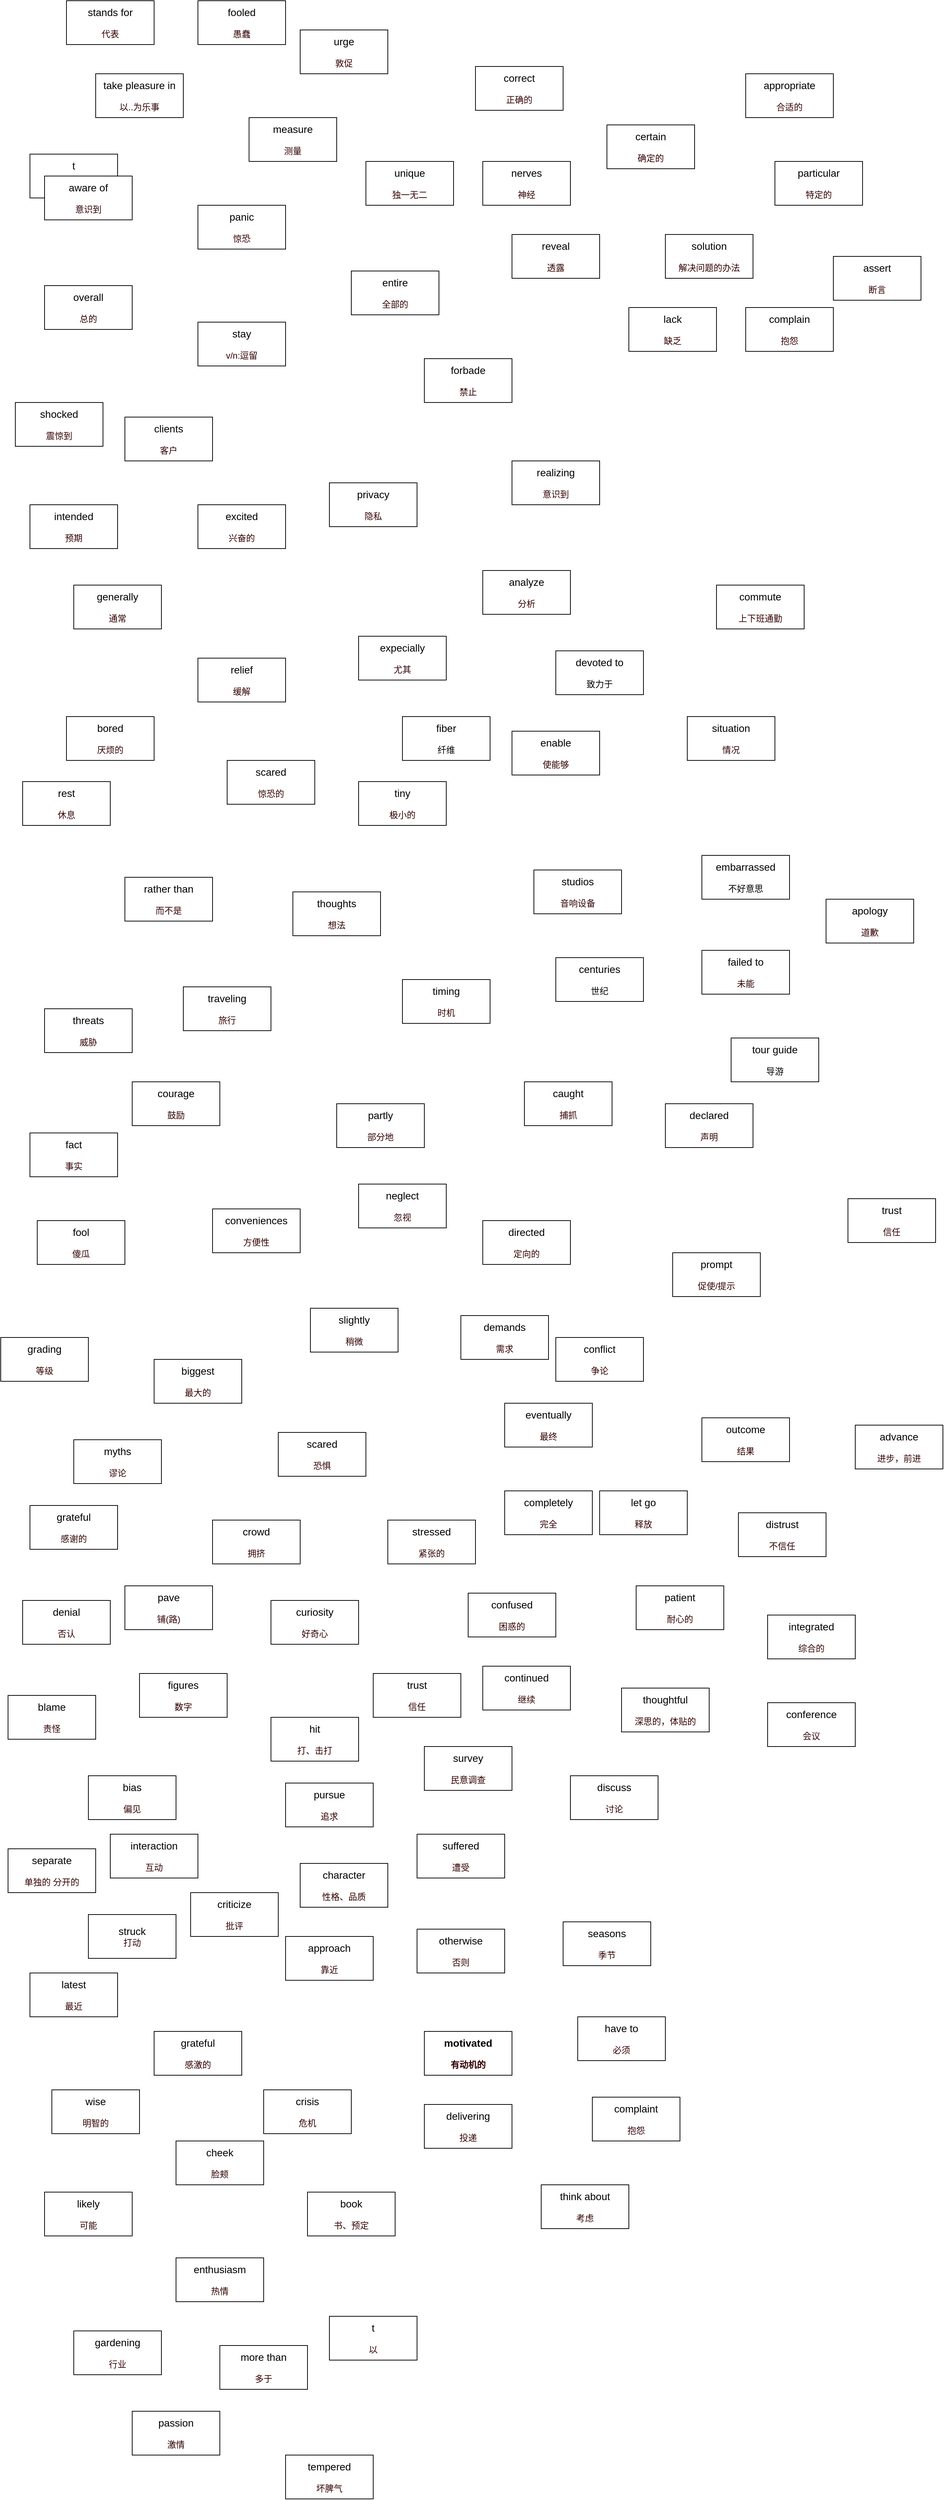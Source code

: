 <mxfile>
    <diagram id="ttYuPCzGJ3HdLokVk0_G" name="第 1 页">
        <mxGraphModel dx="1618" dy="617" grid="1" gridSize="10" guides="1" tooltips="1" connect="1" arrows="1" fold="1" page="1" pageScale="1" pageWidth="827" pageHeight="1169" math="0" shadow="0">
            <root>
                <mxCell id="0"/>
                <mxCell id="1" parent="0"/>
                <mxCell id="2" value="&lt;font style=&quot;font-size: 14px&quot;&gt;take pleasure in&lt;br&gt;&lt;/font&gt;&lt;br&gt;&lt;font color=&quot;#330000&quot;&gt;以..为乐事&lt;/font&gt;" style="rounded=0;whiteSpace=wrap;html=1;" parent="1" vertex="1">
                    <mxGeometry x="120" y="140" width="120" height="60" as="geometry"/>
                </mxCell>
                <mxCell id="3" value="&lt;font style=&quot;font-size: 14px&quot;&gt;t&lt;br&gt;&lt;/font&gt;&lt;br&gt;&lt;font color=&quot;#330000&quot;&gt;以&lt;/font&gt;" style="rounded=0;whiteSpace=wrap;html=1;" parent="1" vertex="1">
                    <mxGeometry x="30" y="250" width="120" height="60" as="geometry"/>
                </mxCell>
                <mxCell id="4" value="&lt;font style=&quot;font-size: 14px&quot;&gt;overall&lt;br&gt;&lt;/font&gt;&lt;br&gt;&lt;font color=&quot;#330000&quot;&gt;总的&lt;/font&gt;" style="rounded=0;whiteSpace=wrap;html=1;" parent="1" vertex="1">
                    <mxGeometry x="50" y="430" width="120" height="60" as="geometry"/>
                </mxCell>
                <mxCell id="6" value="&lt;font style=&quot;font-size: 14px&quot;&gt;stay&lt;br&gt;&lt;/font&gt;&lt;br&gt;&lt;font color=&quot;#330000&quot;&gt;v/n:逗留&lt;/font&gt;" style="rounded=0;whiteSpace=wrap;html=1;" parent="1" vertex="1">
                    <mxGeometry x="260" y="480" width="120" height="60" as="geometry"/>
                </mxCell>
                <mxCell id="8" value="&lt;font style=&quot;font-size: 14px&quot;&gt;entire&lt;br&gt;&lt;/font&gt;&lt;br&gt;&lt;font color=&quot;#330000&quot;&gt;全部的&lt;/font&gt;" style="rounded=0;whiteSpace=wrap;html=1;" parent="1" vertex="1">
                    <mxGeometry x="470" y="410" width="120" height="60" as="geometry"/>
                </mxCell>
                <mxCell id="9" value="&lt;font style=&quot;font-size: 14px&quot;&gt;correct&lt;br&gt;&lt;/font&gt;&lt;br&gt;&lt;font color=&quot;#330000&quot;&gt;正确的&lt;/font&gt;" style="rounded=0;whiteSpace=wrap;html=1;" parent="1" vertex="1">
                    <mxGeometry x="640" y="130" width="120" height="60" as="geometry"/>
                </mxCell>
                <mxCell id="10" value="&lt;font style=&quot;font-size: 14px&quot;&gt;unique&lt;br&gt;&lt;/font&gt;&lt;br&gt;&lt;font color=&quot;#330000&quot;&gt;独一无二&lt;/font&gt;" style="rounded=0;whiteSpace=wrap;html=1;" parent="1" vertex="1">
                    <mxGeometry x="490" y="260" width="120" height="60" as="geometry"/>
                </mxCell>
                <mxCell id="11" value="&lt;font style=&quot;font-size: 14px&quot;&gt;forbade&lt;br&gt;&lt;/font&gt;&lt;br&gt;&lt;font color=&quot;#330000&quot;&gt;禁止&lt;/font&gt;" style="rounded=0;whiteSpace=wrap;html=1;" parent="1" vertex="1">
                    <mxGeometry x="570" y="530" width="120" height="60" as="geometry"/>
                </mxCell>
                <mxCell id="12" value="&lt;font style=&quot;font-size: 14px&quot;&gt;reveal&lt;br&gt;&lt;/font&gt;&lt;br&gt;&lt;font color=&quot;#330000&quot;&gt;透露&lt;/font&gt;" style="rounded=0;whiteSpace=wrap;html=1;" parent="1" vertex="1">
                    <mxGeometry x="690" y="360" width="120" height="60" as="geometry"/>
                </mxCell>
                <mxCell id="13" value="&lt;font style=&quot;font-size: 14px&quot;&gt;clients&lt;br&gt;&lt;/font&gt;&lt;br&gt;&lt;font color=&quot;#330000&quot;&gt;客户&lt;/font&gt;" style="rounded=0;whiteSpace=wrap;html=1;" parent="1" vertex="1">
                    <mxGeometry x="160" y="610" width="120" height="60" as="geometry"/>
                </mxCell>
                <mxCell id="14" value="&lt;font style=&quot;font-size: 14px&quot;&gt;privacy&lt;br&gt;&lt;/font&gt;&lt;br&gt;&lt;font color=&quot;#330000&quot;&gt;隐私&lt;/font&gt;" style="rounded=0;whiteSpace=wrap;html=1;" parent="1" vertex="1">
                    <mxGeometry x="440" y="700" width="120" height="60" as="geometry"/>
                </mxCell>
                <mxCell id="15" value="&lt;font style=&quot;font-size: 14px&quot;&gt;urge&lt;br&gt;&lt;/font&gt;&lt;br&gt;&lt;font color=&quot;#330000&quot;&gt;敦促&lt;/font&gt;" style="rounded=0;whiteSpace=wrap;html=1;" parent="1" vertex="1">
                    <mxGeometry x="400" y="80" width="120" height="60" as="geometry"/>
                </mxCell>
                <mxCell id="16" value="&lt;font style=&quot;font-size: 14px&quot;&gt;realizing&lt;br&gt;&lt;/font&gt;&lt;br&gt;&lt;font color=&quot;#330000&quot;&gt;意识到&lt;/font&gt;" style="rounded=0;whiteSpace=wrap;html=1;" parent="1" vertex="1">
                    <mxGeometry x="690" y="670" width="120" height="60" as="geometry"/>
                </mxCell>
                <mxCell id="17" value="&lt;font style=&quot;font-size: 14px&quot;&gt;excited&lt;br&gt;&lt;/font&gt;&lt;br&gt;&lt;font color=&quot;#330000&quot;&gt;兴奋的&lt;/font&gt;" style="rounded=0;whiteSpace=wrap;html=1;" parent="1" vertex="1">
                    <mxGeometry x="260" y="730" width="120" height="60" as="geometry"/>
                </mxCell>
                <mxCell id="18" value="&lt;font style=&quot;font-size: 14px&quot;&gt;measure&lt;br&gt;&lt;/font&gt;&lt;br&gt;&lt;font color=&quot;#330000&quot;&gt;测量&lt;/font&gt;" style="rounded=0;whiteSpace=wrap;html=1;" parent="1" vertex="1">
                    <mxGeometry x="330" y="200" width="120" height="60" as="geometry"/>
                </mxCell>
                <mxCell id="19" value="&lt;font style=&quot;font-size: 14px&quot;&gt;stands for&lt;br&gt;&lt;/font&gt;&lt;br&gt;&lt;font color=&quot;#330000&quot;&gt;代表&lt;/font&gt;" style="rounded=0;whiteSpace=wrap;html=1;" parent="1" vertex="1">
                    <mxGeometry x="80" y="40" width="120" height="60" as="geometry"/>
                </mxCell>
                <mxCell id="20" value="&lt;font style=&quot;font-size: 14px&quot;&gt;aware of&lt;br&gt;&lt;/font&gt;&lt;br&gt;&lt;font color=&quot;#330000&quot;&gt;意识到&lt;/font&gt;" style="rounded=0;whiteSpace=wrap;html=1;" parent="1" vertex="1">
                    <mxGeometry x="50" y="280" width="120" height="60" as="geometry"/>
                </mxCell>
                <mxCell id="21" value="&lt;font style=&quot;font-size: 14px&quot;&gt;relief&lt;br&gt;&lt;/font&gt;&lt;br&gt;&lt;font color=&quot;#330000&quot;&gt;缓解&lt;/font&gt;" style="rounded=0;whiteSpace=wrap;html=1;" parent="1" vertex="1">
                    <mxGeometry x="260" y="940" width="120" height="60" as="geometry"/>
                </mxCell>
                <mxCell id="22" value="&lt;font style=&quot;font-size: 14px&quot;&gt;generally&lt;br&gt;&lt;/font&gt;&lt;br&gt;&lt;font color=&quot;#330000&quot;&gt;通常&lt;/font&gt;" style="rounded=0;whiteSpace=wrap;html=1;" parent="1" vertex="1">
                    <mxGeometry x="90" y="840" width="120" height="60" as="geometry"/>
                </mxCell>
                <mxCell id="23" value="&lt;span style=&quot;font-size: 14px&quot;&gt;expecially&lt;/span&gt;&lt;br&gt;&lt;br&gt;&lt;font color=&quot;#330000&quot;&gt;尤其&lt;/font&gt;" style="rounded=0;whiteSpace=wrap;html=1;" parent="1" vertex="1">
                    <mxGeometry x="480" y="910" width="120" height="60" as="geometry"/>
                </mxCell>
                <mxCell id="24" value="&lt;font style=&quot;font-size: 14px&quot;&gt;bored&lt;br&gt;&lt;/font&gt;&lt;br&gt;&lt;font color=&quot;#330000&quot;&gt;厌烦的&lt;/font&gt;" style="rounded=0;whiteSpace=wrap;html=1;" parent="1" vertex="1">
                    <mxGeometry x="80" y="1020" width="120" height="60" as="geometry"/>
                </mxCell>
                <mxCell id="25" value="&lt;font style=&quot;font-size: 14px&quot;&gt;scared&lt;br&gt;&lt;/font&gt;&lt;br&gt;&lt;font color=&quot;#330000&quot;&gt;惊恐的&lt;/font&gt;" style="rounded=0;whiteSpace=wrap;html=1;" parent="1" vertex="1">
                    <mxGeometry x="300" y="1080" width="120" height="60" as="geometry"/>
                </mxCell>
                <mxCell id="26" value="&lt;font style=&quot;font-size: 14px&quot;&gt;enable&lt;br&gt;&lt;/font&gt;&lt;br&gt;&lt;font color=&quot;#330000&quot;&gt;使能够&lt;/font&gt;" style="rounded=0;whiteSpace=wrap;html=1;" parent="1" vertex="1">
                    <mxGeometry x="690" y="1040" width="120" height="60" as="geometry"/>
                </mxCell>
                <mxCell id="27" value="&lt;font style=&quot;font-size: 14px&quot;&gt;analyze&lt;br&gt;&lt;/font&gt;&lt;br&gt;&lt;font color=&quot;#330000&quot;&gt;分析&lt;/font&gt;" style="rounded=0;whiteSpace=wrap;html=1;" parent="1" vertex="1">
                    <mxGeometry x="650" y="820" width="120" height="60" as="geometry"/>
                </mxCell>
                <mxCell id="28" value="&lt;font style=&quot;font-size: 14px&quot;&gt;fooled&lt;br&gt;&lt;/font&gt;&lt;br&gt;&lt;font color=&quot;#330000&quot;&gt;愚蠢&lt;/font&gt;" style="rounded=0;whiteSpace=wrap;html=1;" parent="1" vertex="1">
                    <mxGeometry x="260" y="40" width="120" height="60" as="geometry"/>
                </mxCell>
                <mxCell id="29" value="&lt;font style=&quot;font-size: 14px&quot;&gt;rest&lt;br&gt;&lt;/font&gt;&lt;br&gt;&lt;font color=&quot;#330000&quot;&gt;休息&lt;/font&gt;" style="rounded=0;whiteSpace=wrap;html=1;" parent="1" vertex="1">
                    <mxGeometry x="20" y="1109" width="120" height="60" as="geometry"/>
                </mxCell>
                <mxCell id="30" value="&lt;font style=&quot;font-size: 14px&quot;&gt;tiny&lt;br&gt;&lt;/font&gt;&lt;br&gt;&lt;font color=&quot;#330000&quot;&gt;极小的&lt;/font&gt;" style="rounded=0;whiteSpace=wrap;html=1;" parent="1" vertex="1">
                    <mxGeometry x="480" y="1109" width="120" height="60" as="geometry"/>
                </mxCell>
                <mxCell id="31" value="&lt;span style=&quot;font-size: 14px&quot;&gt;fiber&lt;br&gt;&lt;/span&gt;&lt;br&gt;纤维" style="rounded=0;whiteSpace=wrap;html=1;" parent="1" vertex="1">
                    <mxGeometry x="540" y="1020" width="120" height="60" as="geometry"/>
                </mxCell>
                <mxCell id="32" value="&lt;font style=&quot;font-size: 14px&quot;&gt;rather than&lt;br&gt;&lt;/font&gt;&lt;br&gt;&lt;font color=&quot;#330000&quot;&gt;而不是&lt;/font&gt;" style="rounded=0;whiteSpace=wrap;html=1;" parent="1" vertex="1">
                    <mxGeometry x="160" y="1240" width="120" height="60" as="geometry"/>
                </mxCell>
                <mxCell id="33" value="&lt;font style=&quot;font-size: 14px&quot;&gt;thoughts&lt;br&gt;&lt;/font&gt;&lt;br&gt;&lt;font color=&quot;#330000&quot;&gt;想法&lt;/font&gt;" style="rounded=0;whiteSpace=wrap;html=1;" parent="1" vertex="1">
                    <mxGeometry x="390" y="1260" width="120" height="60" as="geometry"/>
                </mxCell>
                <mxCell id="34" value="&lt;font style=&quot;font-size: 14px&quot;&gt;timing&lt;br&gt;&lt;/font&gt;&lt;font color=&quot;#330000&quot;&gt;&lt;br&gt;时机&lt;br&gt;&lt;/font&gt;" style="rounded=0;whiteSpace=wrap;html=1;" parent="1" vertex="1">
                    <mxGeometry x="540" y="1380" width="120" height="60" as="geometry"/>
                </mxCell>
                <mxCell id="35" value="&lt;font style=&quot;font-size: 14px&quot;&gt;traveling&lt;br&gt;&lt;/font&gt;&lt;br&gt;&lt;font color=&quot;#330000&quot;&gt;旅行&lt;/font&gt;" style="rounded=0;whiteSpace=wrap;html=1;" parent="1" vertex="1">
                    <mxGeometry x="240" y="1390" width="120" height="60" as="geometry"/>
                </mxCell>
                <mxCell id="36" value="&lt;font style=&quot;font-size: 14px&quot;&gt;courage&lt;br&gt;&lt;/font&gt;&lt;br&gt;&lt;font color=&quot;#330000&quot;&gt;鼓励&lt;/font&gt;" style="rounded=0;whiteSpace=wrap;html=1;" parent="1" vertex="1">
                    <mxGeometry x="170" y="1520" width="120" height="60" as="geometry"/>
                </mxCell>
                <mxCell id="37" value="&lt;font style=&quot;font-size: 14px&quot;&gt;partly&lt;br&gt;&lt;/font&gt;&lt;br&gt;&lt;font color=&quot;#330000&quot;&gt;部分地&lt;/font&gt;" style="rounded=0;whiteSpace=wrap;html=1;" parent="1" vertex="1">
                    <mxGeometry x="450" y="1550" width="120" height="60" as="geometry"/>
                </mxCell>
                <mxCell id="38" value="&lt;font style=&quot;font-size: 14px&quot;&gt;threats&lt;br&gt;&lt;/font&gt;&lt;br&gt;&lt;font color=&quot;#330000&quot;&gt;威胁&lt;/font&gt;" style="rounded=0;whiteSpace=wrap;html=1;" parent="1" vertex="1">
                    <mxGeometry x="50" y="1420" width="120" height="60" as="geometry"/>
                </mxCell>
                <mxCell id="39" value="&lt;font style=&quot;font-size: 14px&quot;&gt;fool&lt;br&gt;&lt;/font&gt;&lt;br&gt;&lt;font color=&quot;#330000&quot;&gt;傻瓜&lt;/font&gt;" style="rounded=0;whiteSpace=wrap;html=1;" parent="1" vertex="1">
                    <mxGeometry x="40" y="1710" width="120" height="60" as="geometry"/>
                </mxCell>
                <mxCell id="40" value="&lt;span style=&quot;font-size: 14px&quot;&gt;conveniences&lt;br&gt;&lt;/span&gt;&lt;br&gt;&lt;font color=&quot;#330000&quot;&gt;方便性&lt;/font&gt;" style="rounded=0;whiteSpace=wrap;html=1;" parent="1" vertex="1">
                    <mxGeometry x="280" y="1694" width="120" height="60" as="geometry"/>
                </mxCell>
                <mxCell id="41" value="&lt;font style=&quot;font-size: 14px&quot;&gt;caught&lt;br&gt;&lt;/font&gt;&lt;br&gt;&lt;font color=&quot;#330000&quot;&gt;捕抓&lt;/font&gt;" style="rounded=0;whiteSpace=wrap;html=1;" parent="1" vertex="1">
                    <mxGeometry x="707" y="1520" width="120" height="60" as="geometry"/>
                </mxCell>
                <mxCell id="42" value="&lt;font style=&quot;font-size: 14px&quot;&gt;directed&lt;br&gt;&lt;/font&gt;&lt;br&gt;&lt;font color=&quot;#330000&quot;&gt;定向的&lt;/font&gt;" style="rounded=0;whiteSpace=wrap;html=1;" parent="1" vertex="1">
                    <mxGeometry x="650" y="1710" width="120" height="60" as="geometry"/>
                </mxCell>
                <mxCell id="44" value="&lt;font style=&quot;font-size: 14px&quot;&gt;neglect&lt;br&gt;&lt;/font&gt;&lt;br&gt;&lt;font color=&quot;#330000&quot;&gt;忽视&lt;/font&gt;" style="rounded=0;whiteSpace=wrap;html=1;" parent="1" vertex="1">
                    <mxGeometry x="480" y="1660" width="120" height="60" as="geometry"/>
                </mxCell>
                <mxCell id="45" value="&lt;font style=&quot;font-size: 14px&quot;&gt;studios&lt;br&gt;&lt;/font&gt;&lt;br&gt;&lt;font color=&quot;#330000&quot;&gt;音响设备&lt;/font&gt;" style="rounded=0;whiteSpace=wrap;html=1;" parent="1" vertex="1">
                    <mxGeometry x="720" y="1230" width="120" height="60" as="geometry"/>
                </mxCell>
                <mxCell id="46" value="&lt;font style=&quot;font-size: 14px&quot;&gt;failed to&lt;br&gt;&lt;/font&gt;&lt;br&gt;&lt;font color=&quot;#330000&quot;&gt;未能&lt;/font&gt;" style="rounded=0;whiteSpace=wrap;html=1;" parent="1" vertex="1">
                    <mxGeometry x="950" y="1340" width="120" height="60" as="geometry"/>
                </mxCell>
                <mxCell id="47" value="&lt;font style=&quot;font-size: 14px&quot;&gt;embarrassed&lt;br&gt;&lt;/font&gt;&lt;br&gt;不好意思" style="rounded=0;whiteSpace=wrap;html=1;" parent="1" vertex="1">
                    <mxGeometry x="950" y="1210" width="120" height="60" as="geometry"/>
                </mxCell>
                <mxCell id="48" value="&lt;font style=&quot;font-size: 14px&quot;&gt;tour guide&lt;br&gt;&lt;/font&gt;&lt;br&gt;导游" style="rounded=0;whiteSpace=wrap;html=1;" parent="1" vertex="1">
                    <mxGeometry x="990" y="1460" width="120" height="60" as="geometry"/>
                </mxCell>
                <mxCell id="49" value="&lt;font style=&quot;font-size: 14px&quot;&gt;biggest&lt;br&gt;&lt;/font&gt;&lt;br&gt;&lt;font color=&quot;#330000&quot;&gt;最大的&lt;/font&gt;" style="rounded=0;whiteSpace=wrap;html=1;" parent="1" vertex="1">
                    <mxGeometry x="200" y="1900" width="120" height="60" as="geometry"/>
                </mxCell>
                <mxCell id="50" value="&lt;font style=&quot;font-size: 14px&quot;&gt;slightly&lt;br&gt;&lt;/font&gt;&lt;br&gt;&lt;font color=&quot;#330000&quot;&gt;稍微&lt;/font&gt;" style="rounded=0;whiteSpace=wrap;html=1;" parent="1" vertex="1">
                    <mxGeometry x="414" y="1830" width="120" height="60" as="geometry"/>
                </mxCell>
                <mxCell id="51" value="&lt;font style=&quot;font-size: 14px&quot;&gt;grading&lt;br&gt;&lt;/font&gt;&lt;br&gt;&lt;font color=&quot;#330000&quot;&gt;等级&lt;/font&gt;" style="rounded=0;whiteSpace=wrap;html=1;" parent="1" vertex="1">
                    <mxGeometry x="-10" y="1870" width="120" height="60" as="geometry"/>
                </mxCell>
                <mxCell id="52" value="&lt;font style=&quot;font-size: 14px&quot;&gt;scared&lt;br&gt;&lt;/font&gt;&lt;br&gt;&lt;font color=&quot;#330000&quot;&gt;恐惧&lt;/font&gt;" style="rounded=0;whiteSpace=wrap;html=1;" parent="1" vertex="1">
                    <mxGeometry x="370" y="2000" width="120" height="60" as="geometry"/>
                </mxCell>
                <mxCell id="53" value="&lt;font style=&quot;font-size: 14px&quot;&gt;myths&lt;br&gt;&lt;/font&gt;&lt;br&gt;&lt;font color=&quot;#330000&quot;&gt;谬论&lt;/font&gt;" style="rounded=0;whiteSpace=wrap;html=1;" parent="1" vertex="1">
                    <mxGeometry x="90" y="2010" width="120" height="60" as="geometry"/>
                </mxCell>
                <mxCell id="54" value="&lt;font style=&quot;font-size: 14px&quot;&gt;crowd&lt;br&gt;&lt;/font&gt;&lt;br&gt;&lt;font color=&quot;#330000&quot;&gt;拥挤&lt;/font&gt;" style="rounded=0;whiteSpace=wrap;html=1;" parent="1" vertex="1">
                    <mxGeometry x="280" y="2120" width="120" height="60" as="geometry"/>
                </mxCell>
                <mxCell id="55" value="&lt;font style=&quot;font-size: 14px&quot;&gt;panic&lt;br&gt;&lt;/font&gt;&lt;br&gt;&lt;font color=&quot;#330000&quot;&gt;惊恐&lt;/font&gt;" style="rounded=0;whiteSpace=wrap;html=1;" parent="1" vertex="1">
                    <mxGeometry x="260" y="320" width="120" height="60" as="geometry"/>
                </mxCell>
                <mxCell id="56" value="&lt;font style=&quot;font-size: 14px&quot;&gt;intended&lt;br&gt;&lt;/font&gt;&lt;br&gt;&lt;font color=&quot;#330000&quot;&gt;预期&lt;/font&gt;" style="rounded=0;whiteSpace=wrap;html=1;" parent="1" vertex="1">
                    <mxGeometry x="30" y="730" width="120" height="60" as="geometry"/>
                </mxCell>
                <mxCell id="57" value="&lt;font style=&quot;font-size: 14px&quot;&gt;declared&lt;br&gt;&lt;/font&gt;&lt;br&gt;&lt;font color=&quot;#330000&quot;&gt;声明&lt;/font&gt;" style="rounded=0;whiteSpace=wrap;html=1;" parent="1" vertex="1">
                    <mxGeometry x="900" y="1550" width="120" height="60" as="geometry"/>
                </mxCell>
                <mxCell id="58" value="&lt;span style=&quot;font-size: 14px&quot;&gt;certain&lt;br&gt;&lt;/span&gt;&lt;br&gt;&lt;font color=&quot;#330000&quot;&gt;确定的&lt;/font&gt;" style="rounded=0;whiteSpace=wrap;html=1;" parent="1" vertex="1">
                    <mxGeometry x="820" y="210" width="120" height="60" as="geometry"/>
                </mxCell>
                <mxCell id="59" value="&lt;font style=&quot;font-size: 14px&quot;&gt;solution&lt;br&gt;&lt;/font&gt;&lt;br&gt;&lt;font color=&quot;#330000&quot;&gt;解决问题的办法&lt;/font&gt;" style="rounded=0;whiteSpace=wrap;html=1;" parent="1" vertex="1">
                    <mxGeometry x="900" y="360" width="120" height="60" as="geometry"/>
                </mxCell>
                <mxCell id="60" value="&lt;font style=&quot;font-size: 14px&quot;&gt;prompt&lt;br&gt;&lt;/font&gt;&lt;br&gt;&lt;font color=&quot;#330000&quot;&gt;促使/提示&lt;/font&gt;" style="rounded=0;whiteSpace=wrap;html=1;" parent="1" vertex="1">
                    <mxGeometry x="910" y="1754" width="120" height="60" as="geometry"/>
                </mxCell>
                <mxCell id="61" value="&lt;font style=&quot;font-size: 14px&quot;&gt;trust&lt;br&gt;&lt;/font&gt;&lt;br&gt;&lt;font color=&quot;#330000&quot;&gt;信任&lt;/font&gt;" style="rounded=0;whiteSpace=wrap;html=1;" parent="1" vertex="1">
                    <mxGeometry x="1150" y="1680" width="120" height="60" as="geometry"/>
                </mxCell>
                <mxCell id="62" value="&lt;font style=&quot;font-size: 14px&quot;&gt;grateful&lt;br&gt;&lt;/font&gt;&lt;br&gt;&lt;font color=&quot;#330000&quot;&gt;感谢的&lt;/font&gt;" style="rounded=0;whiteSpace=wrap;html=1;" parent="1" vertex="1">
                    <mxGeometry x="30" y="2100" width="120" height="60" as="geometry"/>
                </mxCell>
                <mxCell id="63" value="&lt;font style=&quot;font-size: 14px&quot;&gt;pave&lt;br&gt;&lt;/font&gt;&lt;br&gt;&lt;font color=&quot;#330000&quot;&gt;铺(&lt;/font&gt;&lt;span style=&quot;color: rgb(51 , 0 , 0)&quot;&gt;路&lt;/span&gt;&lt;font color=&quot;#330000&quot;&gt;)&lt;/font&gt;" style="rounded=0;whiteSpace=wrap;html=1;" parent="1" vertex="1">
                    <mxGeometry x="160" y="2210" width="120" height="60" as="geometry"/>
                </mxCell>
                <mxCell id="64" value="&lt;font style=&quot;font-size: 14px&quot;&gt;curiosity&lt;br&gt;&lt;/font&gt;&lt;br&gt;&lt;font color=&quot;#330000&quot;&gt;好奇心&lt;/font&gt;" style="rounded=0;whiteSpace=wrap;html=1;" parent="1" vertex="1">
                    <mxGeometry x="360" y="2230" width="120" height="60" as="geometry"/>
                </mxCell>
                <mxCell id="65" value="&lt;font style=&quot;font-size: 14px&quot;&gt;stressed&lt;br&gt;&lt;/font&gt;&lt;br&gt;&lt;font color=&quot;#330000&quot;&gt;紧张的&lt;/font&gt;" style="rounded=0;whiteSpace=wrap;html=1;" parent="1" vertex="1">
                    <mxGeometry x="520" y="2120" width="120" height="60" as="geometry"/>
                </mxCell>
                <mxCell id="66" value="&lt;font style=&quot;font-size: 14px&quot;&gt;eventually&lt;br&gt;&lt;/font&gt;&lt;br&gt;&lt;font color=&quot;#330000&quot;&gt;最终&lt;/font&gt;" style="rounded=0;whiteSpace=wrap;html=1;" vertex="1" parent="1">
                    <mxGeometry x="680" y="1960" width="120" height="60" as="geometry"/>
                </mxCell>
                <mxCell id="67" value="&lt;font style=&quot;font-size: 14px&quot;&gt;denial&lt;br&gt;&lt;/font&gt;&lt;br&gt;&lt;font color=&quot;#330000&quot;&gt;否认&lt;/font&gt;" style="rounded=0;whiteSpace=wrap;html=1;" vertex="1" parent="1">
                    <mxGeometry x="20" y="2230" width="120" height="60" as="geometry"/>
                </mxCell>
                <mxCell id="68" value="&lt;font style=&quot;font-size: 14px&quot;&gt;figures&lt;br&gt;&lt;/font&gt;&lt;br&gt;&lt;font color=&quot;#330000&quot;&gt;数字&lt;/font&gt;" style="rounded=0;whiteSpace=wrap;html=1;" vertex="1" parent="1">
                    <mxGeometry x="180" y="2330" width="120" height="60" as="geometry"/>
                </mxCell>
                <mxCell id="69" value="&lt;font style=&quot;font-size: 14px&quot;&gt;blame&lt;br&gt;&lt;/font&gt;&lt;br&gt;&lt;font color=&quot;#330000&quot;&gt;责怪&lt;/font&gt;" style="rounded=0;whiteSpace=wrap;html=1;" vertex="1" parent="1">
                    <mxGeometry y="2360" width="120" height="60" as="geometry"/>
                </mxCell>
                <mxCell id="71" value="&lt;span style=&quot;font-size: 14px&quot;&gt;situation&lt;br&gt;&lt;/span&gt;&lt;br&gt;&lt;font color=&quot;#330000&quot;&gt;情况&lt;/font&gt;" style="rounded=0;whiteSpace=wrap;html=1;" vertex="1" parent="1">
                    <mxGeometry x="930" y="1020" width="120" height="60" as="geometry"/>
                </mxCell>
                <mxCell id="72" value="&lt;font style=&quot;font-size: 14px&quot;&gt;apology&lt;br&gt;&lt;/font&gt;&lt;br&gt;&lt;font color=&quot;#330000&quot;&gt;道歉&lt;/font&gt;" style="rounded=0;whiteSpace=wrap;html=1;" vertex="1" parent="1">
                    <mxGeometry x="1120" y="1270" width="120" height="60" as="geometry"/>
                </mxCell>
                <mxCell id="73" value="&lt;font style=&quot;font-size: 14px&quot;&gt;let go&lt;br&gt;&lt;/font&gt;&lt;br&gt;&lt;font color=&quot;#330000&quot;&gt;释放&lt;/font&gt;" style="rounded=0;whiteSpace=wrap;html=1;" vertex="1" parent="1">
                    <mxGeometry x="810" y="2080" width="120" height="60" as="geometry"/>
                </mxCell>
                <mxCell id="74" value="&lt;font style=&quot;font-size: 14px&quot;&gt;conflict&lt;br&gt;&lt;/font&gt;&lt;br&gt;&lt;font color=&quot;#330000&quot;&gt;争论&lt;/font&gt;" style="rounded=0;whiteSpace=wrap;html=1;" vertex="1" parent="1">
                    <mxGeometry x="750" y="1870" width="120" height="60" as="geometry"/>
                </mxCell>
                <mxCell id="75" value="&lt;font style=&quot;font-size: 14px&quot;&gt;outcome&lt;br&gt;&lt;/font&gt;&lt;br&gt;&lt;font color=&quot;#330000&quot;&gt;结果&lt;/font&gt;" style="rounded=0;whiteSpace=wrap;html=1;" vertex="1" parent="1">
                    <mxGeometry x="950" y="1980" width="120" height="60" as="geometry"/>
                </mxCell>
                <mxCell id="76" value="&lt;font style=&quot;font-size: 14px&quot;&gt;confused&lt;br&gt;&lt;/font&gt;&lt;br&gt;&lt;font color=&quot;#330000&quot;&gt;困惑的&lt;/font&gt;" style="rounded=0;whiteSpace=wrap;html=1;" vertex="1" parent="1">
                    <mxGeometry x="630" y="2220" width="120" height="60" as="geometry"/>
                </mxCell>
                <mxCell id="77" value="&lt;font style=&quot;font-size: 14px&quot;&gt;trust&lt;br&gt;&lt;/font&gt;&lt;br&gt;&lt;font color=&quot;#330000&quot;&gt;信任&lt;/font&gt;" style="rounded=0;whiteSpace=wrap;html=1;" vertex="1" parent="1">
                    <mxGeometry x="500" y="2330" width="120" height="60" as="geometry"/>
                </mxCell>
                <mxCell id="78" value="&lt;font style=&quot;font-size: 14px&quot;&gt;completely&lt;br&gt;&lt;/font&gt;&lt;br&gt;&lt;font color=&quot;#330000&quot;&gt;完全&lt;/font&gt;" style="rounded=0;whiteSpace=wrap;html=1;" vertex="1" parent="1">
                    <mxGeometry x="680" y="2080" width="120" height="60" as="geometry"/>
                </mxCell>
                <mxCell id="79" value="&lt;font style=&quot;font-size: 14px&quot;&gt;continued&lt;br&gt;&lt;/font&gt;&lt;br&gt;&lt;font color=&quot;#330000&quot;&gt;继续&lt;/font&gt;" style="rounded=0;whiteSpace=wrap;html=1;" vertex="1" parent="1">
                    <mxGeometry x="650" y="2320" width="120" height="60" as="geometry"/>
                </mxCell>
                <mxCell id="80" value="&lt;font style=&quot;font-size: 14px&quot;&gt;demands&lt;br&gt;&lt;/font&gt;&lt;br&gt;&lt;font color=&quot;#330000&quot;&gt;需求&lt;/font&gt;" style="rounded=0;whiteSpace=wrap;html=1;" vertex="1" parent="1">
                    <mxGeometry x="620" y="1840" width="120" height="60" as="geometry"/>
                </mxCell>
                <mxCell id="81" value="&lt;font style=&quot;font-size: 14px&quot;&gt;advance&lt;br&gt;&lt;/font&gt;&lt;br&gt;&lt;font color=&quot;#330000&quot;&gt;进步，前进&lt;/font&gt;" style="rounded=0;whiteSpace=wrap;html=1;" vertex="1" parent="1">
                    <mxGeometry x="1160" y="1990" width="120" height="60" as="geometry"/>
                </mxCell>
                <mxCell id="82" value="&lt;font style=&quot;font-size: 14px&quot;&gt;patient&lt;br&gt;&lt;/font&gt;&lt;br&gt;&lt;font color=&quot;#330000&quot;&gt;耐心的&lt;/font&gt;" style="rounded=0;whiteSpace=wrap;html=1;" vertex="1" parent="1">
                    <mxGeometry x="860" y="2210" width="120" height="60" as="geometry"/>
                </mxCell>
                <mxCell id="83" value="&lt;font style=&quot;font-size: 14px&quot;&gt;thoughtful&lt;br&gt;&lt;/font&gt;&lt;br&gt;&lt;font color=&quot;#330000&quot;&gt;深思的，体贴的&lt;/font&gt;" style="rounded=0;whiteSpace=wrap;html=1;" vertex="1" parent="1">
                    <mxGeometry x="840" y="2350" width="120" height="60" as="geometry"/>
                </mxCell>
                <mxCell id="84" value="&lt;font style=&quot;font-size: 14px&quot;&gt;hit&lt;br&gt;&lt;/font&gt;&lt;br&gt;&lt;font color=&quot;#330000&quot;&gt;打、击打&lt;/font&gt;" style="rounded=0;whiteSpace=wrap;html=1;" vertex="1" parent="1">
                    <mxGeometry x="360" y="2390" width="120" height="60" as="geometry"/>
                </mxCell>
                <mxCell id="85" value="&lt;font style=&quot;font-size: 14px&quot;&gt;distrust&lt;br&gt;&lt;/font&gt;&lt;br&gt;&lt;font color=&quot;#330000&quot;&gt;不信任&lt;/font&gt;" style="rounded=0;whiteSpace=wrap;html=1;" vertex="1" parent="1">
                    <mxGeometry x="1000" y="2110" width="120" height="60" as="geometry"/>
                </mxCell>
                <mxCell id="86" value="&lt;font style=&quot;font-size: 14px&quot;&gt;integrated&lt;br&gt;&lt;/font&gt;&lt;br&gt;&lt;font color=&quot;#330000&quot;&gt;综合的&lt;/font&gt;" style="rounded=0;whiteSpace=wrap;html=1;" vertex="1" parent="1">
                    <mxGeometry x="1040" y="2250" width="120" height="60" as="geometry"/>
                </mxCell>
                <mxCell id="87" value="&lt;font style=&quot;font-size: 14px&quot;&gt;conference&lt;br&gt;&lt;/font&gt;&lt;br&gt;&lt;font color=&quot;#330000&quot;&gt;会议&lt;/font&gt;" style="rounded=0;whiteSpace=wrap;html=1;" vertex="1" parent="1">
                    <mxGeometry x="1040" y="2370" width="120" height="60" as="geometry"/>
                </mxCell>
                <mxCell id="88" value="&lt;font style=&quot;font-size: 14px&quot;&gt;survey&lt;br&gt;&lt;/font&gt;&lt;br&gt;&lt;font color=&quot;#330000&quot;&gt;民意调查&lt;/font&gt;" style="rounded=0;whiteSpace=wrap;html=1;" vertex="1" parent="1">
                    <mxGeometry x="570" y="2430" width="120" height="60" as="geometry"/>
                </mxCell>
                <mxCell id="89" value="&lt;font style=&quot;font-size: 14px&quot;&gt;discuss&lt;br&gt;&lt;/font&gt;&lt;br&gt;&lt;font color=&quot;#330000&quot;&gt;讨论&lt;/font&gt;" style="rounded=0;whiteSpace=wrap;html=1;" vertex="1" parent="1">
                    <mxGeometry x="770" y="2470" width="120" height="60" as="geometry"/>
                </mxCell>
                <mxCell id="90" value="&lt;font style=&quot;font-size: 14px&quot;&gt;fact&lt;br&gt;&lt;/font&gt;&lt;br&gt;&lt;font color=&quot;#330000&quot;&gt;事实&lt;/font&gt;" style="rounded=0;whiteSpace=wrap;html=1;" vertex="1" parent="1">
                    <mxGeometry x="30" y="1590" width="120" height="60" as="geometry"/>
                </mxCell>
                <mxCell id="92" value="&lt;font style=&quot;font-size: 14px&quot;&gt;centuries&lt;br&gt;&lt;/font&gt;&lt;br&gt;世纪" style="rounded=0;whiteSpace=wrap;html=1;" vertex="1" parent="1">
                    <mxGeometry x="750" y="1350" width="120" height="60" as="geometry"/>
                </mxCell>
                <mxCell id="93" value="&lt;font style=&quot;font-size: 14px&quot;&gt;pursue&lt;br&gt;&lt;/font&gt;&lt;br&gt;&lt;font color=&quot;#330000&quot;&gt;追求&lt;/font&gt;" style="rounded=0;whiteSpace=wrap;html=1;" vertex="1" parent="1">
                    <mxGeometry x="380" y="2480" width="120" height="60" as="geometry"/>
                </mxCell>
                <mxCell id="94" value="&lt;font style=&quot;font-size: 14px&quot;&gt;bias&lt;br&gt;&lt;/font&gt;&lt;br&gt;&lt;font color=&quot;#330000&quot;&gt;偏见&lt;/font&gt;" style="rounded=0;whiteSpace=wrap;html=1;" vertex="1" parent="1">
                    <mxGeometry x="110" y="2470" width="120" height="60" as="geometry"/>
                </mxCell>
                <mxCell id="95" value="&lt;font style=&quot;font-size: 14px&quot;&gt;appropriate&lt;br&gt;&lt;/font&gt;&lt;br&gt;&lt;font color=&quot;#330000&quot;&gt;合适的&lt;/font&gt;" style="rounded=0;whiteSpace=wrap;html=1;" vertex="1" parent="1">
                    <mxGeometry x="1010" y="140" width="120" height="60" as="geometry"/>
                </mxCell>
                <mxCell id="96" value="&lt;font style=&quot;font-size: 14px&quot;&gt;particular&lt;br&gt;&lt;/font&gt;&lt;br&gt;&lt;font color=&quot;#330000&quot;&gt;特定的&lt;/font&gt;" style="rounded=0;whiteSpace=wrap;html=1;" vertex="1" parent="1">
                    <mxGeometry x="1050" y="260" width="120" height="60" as="geometry"/>
                </mxCell>
                <mxCell id="97" value="&lt;font style=&quot;font-size: 14px&quot;&gt;assert&lt;br&gt;&lt;/font&gt;&lt;br&gt;&lt;font color=&quot;#330000&quot;&gt;断言&lt;/font&gt;" style="rounded=0;whiteSpace=wrap;html=1;" vertex="1" parent="1">
                    <mxGeometry x="1130" y="390" width="120" height="60" as="geometry"/>
                </mxCell>
                <mxCell id="98" value="&lt;font style=&quot;font-size: 14px&quot;&gt;nerves&lt;br&gt;&lt;/font&gt;&lt;br&gt;&lt;font color=&quot;#330000&quot;&gt;神经&lt;/font&gt;" style="rounded=0;whiteSpace=wrap;html=1;" vertex="1" parent="1">
                    <mxGeometry x="650" y="260" width="120" height="60" as="geometry"/>
                </mxCell>
                <mxCell id="99" value="&lt;font style=&quot;font-size: 14px&quot;&gt;lack&lt;br&gt;&lt;/font&gt;&lt;br&gt;&lt;font color=&quot;#330000&quot;&gt;缺乏&lt;/font&gt;" style="rounded=0;whiteSpace=wrap;html=1;" vertex="1" parent="1">
                    <mxGeometry x="850" y="460" width="120" height="60" as="geometry"/>
                </mxCell>
                <mxCell id="100" value="&lt;font style=&quot;font-size: 14px&quot;&gt;complain&lt;br&gt;&lt;/font&gt;&lt;br&gt;&lt;font color=&quot;#330000&quot;&gt;抱怨&lt;/font&gt;" style="rounded=0;whiteSpace=wrap;html=1;" vertex="1" parent="1">
                    <mxGeometry x="1010" y="460" width="120" height="60" as="geometry"/>
                </mxCell>
                <mxCell id="101" value="&lt;font style=&quot;font-size: 14px&quot;&gt;interaction&lt;br&gt;&lt;/font&gt;&lt;br&gt;&lt;font color=&quot;#330000&quot;&gt;互动&lt;/font&gt;" style="rounded=0;whiteSpace=wrap;html=1;" vertex="1" parent="1">
                    <mxGeometry x="140" y="2550" width="120" height="60" as="geometry"/>
                </mxCell>
                <mxCell id="102" value="&lt;font style=&quot;font-size: 14px&quot;&gt;character&lt;br&gt;&lt;/font&gt;&lt;br&gt;&lt;font color=&quot;#330000&quot;&gt;性格、品质&lt;/font&gt;" style="rounded=0;whiteSpace=wrap;html=1;" vertex="1" parent="1">
                    <mxGeometry x="400" y="2590" width="120" height="60" as="geometry"/>
                </mxCell>
                <mxCell id="103" value="&lt;span style=&quot;font-size: 14px&quot;&gt;struck&lt;/span&gt;&lt;br&gt;&lt;font color=&quot;#330000&quot;&gt;打动&lt;/font&gt;" style="rounded=0;whiteSpace=wrap;html=1;" vertex="1" parent="1">
                    <mxGeometry x="110" y="2660" width="120" height="60" as="geometry"/>
                </mxCell>
                <mxCell id="104" value="&lt;font style=&quot;font-size: 14px&quot;&gt;approach&lt;br&gt;&lt;/font&gt;&lt;br&gt;&lt;font color=&quot;#330000&quot;&gt;靠近&lt;/font&gt;" style="rounded=0;whiteSpace=wrap;html=1;" vertex="1" parent="1">
                    <mxGeometry x="380" y="2690" width="120" height="60" as="geometry"/>
                </mxCell>
                <mxCell id="105" value="&lt;font style=&quot;font-size: 14px&quot;&gt;suffered&lt;br&gt;&lt;/font&gt;&lt;br&gt;&lt;font color=&quot;#330000&quot;&gt;遭受&lt;/font&gt;" style="rounded=0;whiteSpace=wrap;html=1;" vertex="1" parent="1">
                    <mxGeometry x="560" y="2550" width="120" height="60" as="geometry"/>
                </mxCell>
                <mxCell id="106" value="&lt;font style=&quot;font-size: 14px&quot;&gt;separate&lt;br&gt;&lt;/font&gt;&lt;br&gt;&lt;font color=&quot;#330000&quot;&gt;单独的 分开的&lt;/font&gt;" style="rounded=0;whiteSpace=wrap;html=1;" vertex="1" parent="1">
                    <mxGeometry y="2570" width="120" height="60" as="geometry"/>
                </mxCell>
                <mxCell id="107" value="&lt;font style=&quot;font-size: 14px&quot;&gt;otherwise&lt;br&gt;&lt;/font&gt;&lt;br&gt;&lt;font color=&quot;#330000&quot;&gt;否则&lt;/font&gt;" style="rounded=0;whiteSpace=wrap;html=1;" vertex="1" parent="1">
                    <mxGeometry x="560" y="2680" width="120" height="60" as="geometry"/>
                </mxCell>
                <mxCell id="108" value="&lt;font style=&quot;font-size: 14px&quot;&gt;criticize&lt;br&gt;&lt;/font&gt;&lt;br&gt;&lt;font color=&quot;#330000&quot;&gt;批评&lt;/font&gt;" style="rounded=0;whiteSpace=wrap;html=1;" vertex="1" parent="1">
                    <mxGeometry x="250" y="2630" width="120" height="60" as="geometry"/>
                </mxCell>
                <mxCell id="109" value="&lt;font style=&quot;font-size: 14px&quot;&gt;latest&lt;br&gt;&lt;/font&gt;&lt;br&gt;&lt;font color=&quot;#330000&quot;&gt;最近&lt;/font&gt;" style="rounded=0;whiteSpace=wrap;html=1;" vertex="1" parent="1">
                    <mxGeometry x="30" y="2740" width="120" height="60" as="geometry"/>
                </mxCell>
                <mxCell id="110" value="&lt;font style=&quot;font-size: 14px&quot;&gt;crisis&lt;br&gt;&lt;/font&gt;&lt;br&gt;&lt;font color=&quot;#330000&quot;&gt;危机&lt;/font&gt;" style="rounded=0;whiteSpace=wrap;html=1;" vertex="1" parent="1">
                    <mxGeometry x="350" y="2900" width="120" height="60" as="geometry"/>
                </mxCell>
                <mxCell id="111" value="&lt;font style=&quot;font-size: 14px&quot;&gt;grateful&lt;br&gt;&lt;/font&gt;&lt;br&gt;&lt;font color=&quot;#330000&quot;&gt;感激的&lt;/font&gt;" style="rounded=0;whiteSpace=wrap;html=1;" vertex="1" parent="1">
                    <mxGeometry x="200" y="2820" width="120" height="60" as="geometry"/>
                </mxCell>
                <mxCell id="112" value="&lt;font style=&quot;font-size: 14px&quot;&gt;wise&lt;br&gt;&lt;/font&gt;&lt;br&gt;&lt;font color=&quot;#330000&quot;&gt;明智的&lt;/font&gt;" style="rounded=0;whiteSpace=wrap;html=1;" vertex="1" parent="1">
                    <mxGeometry x="60" y="2900" width="120" height="60" as="geometry"/>
                </mxCell>
                <mxCell id="113" value="&lt;font style=&quot;font-size: 14px&quot;&gt;cheek&lt;br&gt;&lt;/font&gt;&lt;br&gt;&lt;font color=&quot;#330000&quot;&gt;脸颊&lt;/font&gt;" style="rounded=0;whiteSpace=wrap;html=1;" vertex="1" parent="1">
                    <mxGeometry x="230" y="2970" width="120" height="60" as="geometry"/>
                </mxCell>
                <mxCell id="114" value="&lt;font style=&quot;font-size: 14px&quot;&gt;shocked&lt;br&gt;&lt;/font&gt;&lt;br&gt;&lt;font color=&quot;#330000&quot;&gt;震惊到&lt;/font&gt;" style="rounded=0;whiteSpace=wrap;html=1;" vertex="1" parent="1">
                    <mxGeometry x="10" y="590" width="120" height="60" as="geometry"/>
                </mxCell>
                <mxCell id="115" value="&lt;font style=&quot;font-size: 14px&quot;&gt;commute&lt;br&gt;&lt;/font&gt;&lt;br&gt;&lt;font color=&quot;#330000&quot;&gt;上下班通勤&lt;/font&gt;" style="rounded=0;whiteSpace=wrap;html=1;" vertex="1" parent="1">
                    <mxGeometry x="970" y="840" width="120" height="60" as="geometry"/>
                </mxCell>
                <mxCell id="116" value="&lt;span style=&quot;font-size: 14px&quot;&gt;devoted to&lt;/span&gt;&lt;br&gt;&lt;font color=&quot;#330000&quot;&gt;&lt;br&gt;&lt;/font&gt;致力于" style="rounded=0;whiteSpace=wrap;html=1;" vertex="1" parent="1">
                    <mxGeometry x="750" y="930" width="120" height="60" as="geometry"/>
                </mxCell>
                <mxCell id="117" value="&lt;font style=&quot;font-size: 14px&quot;&gt;motivated&lt;br&gt;&lt;/font&gt;&lt;br&gt;&lt;font color=&quot;#330000&quot;&gt;有动机的&lt;/font&gt;" style="rounded=0;whiteSpace=wrap;html=1;fontStyle=1" vertex="1" parent="1">
                    <mxGeometry x="570" y="2820" width="120" height="60" as="geometry"/>
                </mxCell>
                <mxCell id="118" value="&lt;font style=&quot;font-size: 14px&quot;&gt;delivering&lt;br&gt;&lt;/font&gt;&lt;br&gt;&lt;font color=&quot;#330000&quot;&gt;投递&lt;/font&gt;" style="rounded=0;whiteSpace=wrap;html=1;" vertex="1" parent="1">
                    <mxGeometry x="570" y="2920" width="120" height="60" as="geometry"/>
                </mxCell>
                <mxCell id="119" value="&lt;font style=&quot;font-size: 14px&quot;&gt;seasons&lt;br&gt;&lt;/font&gt;&lt;br&gt;&lt;font color=&quot;#330000&quot;&gt;季节&lt;/font&gt;" style="rounded=0;whiteSpace=wrap;html=1;" vertex="1" parent="1">
                    <mxGeometry x="760" y="2670" width="120" height="60" as="geometry"/>
                </mxCell>
                <mxCell id="120" value="&lt;font style=&quot;font-size: 14px&quot;&gt;have to&lt;br&gt;&lt;/font&gt;&lt;br&gt;&lt;font color=&quot;#330000&quot;&gt;必须&lt;/font&gt;" style="rounded=0;whiteSpace=wrap;html=1;" vertex="1" parent="1">
                    <mxGeometry x="780" y="2800" width="120" height="60" as="geometry"/>
                </mxCell>
                <mxCell id="121" value="&lt;font style=&quot;font-size: 14px&quot;&gt;complaint&lt;br&gt;&lt;/font&gt;&lt;br&gt;&lt;font color=&quot;#330000&quot;&gt;抱怨&lt;/font&gt;" style="rounded=0;whiteSpace=wrap;html=1;" vertex="1" parent="1">
                    <mxGeometry x="800" y="2910" width="120" height="60" as="geometry"/>
                </mxCell>
                <mxCell id="122" value="&lt;font style=&quot;font-size: 14px&quot;&gt;book&lt;br&gt;&lt;/font&gt;&lt;br&gt;&lt;font color=&quot;#330000&quot;&gt;书、预定&lt;/font&gt;" style="rounded=0;whiteSpace=wrap;html=1;" vertex="1" parent="1">
                    <mxGeometry x="410" y="3040" width="120" height="60" as="geometry"/>
                </mxCell>
                <mxCell id="123" value="&lt;font&gt;&lt;span style=&quot;font-size: 14px&quot;&gt;think about&lt;/span&gt;&lt;br&gt;&lt;/font&gt;&lt;br&gt;&lt;font color=&quot;#330000&quot;&gt;考虑&lt;/font&gt;" style="rounded=0;whiteSpace=wrap;html=1;" vertex="1" parent="1">
                    <mxGeometry x="730" y="3030" width="120" height="60" as="geometry"/>
                </mxCell>
                <mxCell id="124" value="&lt;font style=&quot;font-size: 14px&quot;&gt;likely&lt;br&gt;&lt;/font&gt;&lt;br&gt;&lt;font color=&quot;#330000&quot;&gt;可能&lt;/font&gt;" style="rounded=0;whiteSpace=wrap;html=1;" vertex="1" parent="1">
                    <mxGeometry x="50" y="3040" width="120" height="60" as="geometry"/>
                </mxCell>
                <mxCell id="125" value="&lt;font style=&quot;font-size: 14px&quot;&gt;enthusiasm&lt;br&gt;&lt;/font&gt;&lt;br&gt;&lt;font color=&quot;#330000&quot;&gt;热情&lt;/font&gt;" style="rounded=0;whiteSpace=wrap;html=1;" vertex="1" parent="1">
                    <mxGeometry x="230" y="3130" width="120" height="60" as="geometry"/>
                </mxCell>
                <mxCell id="126" value="&lt;font style=&quot;font-size: 14px&quot;&gt;t&lt;br&gt;&lt;/font&gt;&lt;br&gt;&lt;font color=&quot;#330000&quot;&gt;以&lt;/font&gt;" style="rounded=0;whiteSpace=wrap;html=1;" vertex="1" parent="1">
                    <mxGeometry x="440" y="3210" width="120" height="60" as="geometry"/>
                </mxCell>
                <mxCell id="127" value="&lt;font style=&quot;font-size: 14px&quot;&gt;gardening&lt;br&gt;&lt;/font&gt;&lt;br&gt;&lt;font color=&quot;#330000&quot;&gt;行业&lt;/font&gt;" style="rounded=0;whiteSpace=wrap;html=1;" vertex="1" parent="1">
                    <mxGeometry x="90" y="3230" width="120" height="60" as="geometry"/>
                </mxCell>
                <mxCell id="128" value="&lt;font style=&quot;font-size: 14px&quot;&gt;passion&lt;br&gt;&lt;/font&gt;&lt;br&gt;&lt;font color=&quot;#330000&quot;&gt;激情&lt;/font&gt;" style="rounded=0;whiteSpace=wrap;html=1;" vertex="1" parent="1">
                    <mxGeometry x="170" y="3340" width="120" height="60" as="geometry"/>
                </mxCell>
                <mxCell id="129" value="&lt;font style=&quot;font-size: 14px&quot;&gt;more than&lt;br&gt;&lt;/font&gt;&lt;br&gt;&lt;font color=&quot;#330000&quot;&gt;多于&lt;/font&gt;" style="rounded=0;whiteSpace=wrap;html=1;" vertex="1" parent="1">
                    <mxGeometry x="290" y="3250" width="120" height="60" as="geometry"/>
                </mxCell>
                <mxCell id="130" value="&lt;font style=&quot;font-size: 14px&quot;&gt;tempered&lt;br&gt;&lt;/font&gt;&lt;br&gt;&lt;font color=&quot;#330000&quot;&gt;坏脾气&lt;/font&gt;" style="rounded=0;whiteSpace=wrap;html=1;" vertex="1" parent="1">
                    <mxGeometry x="380" y="3400" width="120" height="60" as="geometry"/>
                </mxCell>
            </root>
        </mxGraphModel>
    </diagram>
</mxfile>